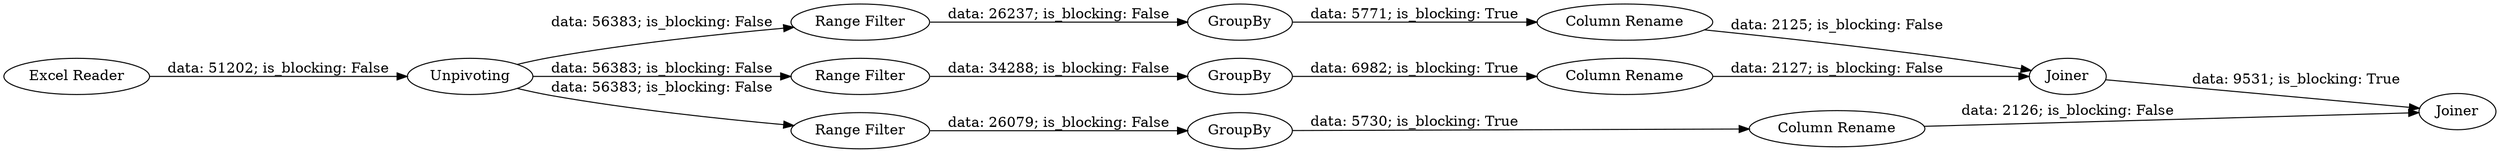 digraph {
	"6337720896571150638_10" [label="Column Rename"]
	"6337720896571150638_1" [label="Excel Reader"]
	"6337720896571150638_12" [label=Joiner]
	"6337720896571150638_3" [label="Range Filter"]
	"6337720896571150638_6" [label=GroupBy]
	"6337720896571150638_8" [label=GroupBy]
	"6337720896571150638_11" [label="Column Rename"]
	"6337720896571150638_13" [label=Joiner]
	"6337720896571150638_9" [label="Column Rename"]
	"6337720896571150638_4" [label="Range Filter"]
	"6337720896571150638_5" [label="Range Filter"]
	"6337720896571150638_7" [label=GroupBy]
	"6337720896571150638_2" [label=Unpivoting]
	"6337720896571150638_3" -> "6337720896571150638_6" [label="data: 26237; is_blocking: False"]
	"6337720896571150638_7" -> "6337720896571150638_10" [label="data: 6982; is_blocking: True"]
	"6337720896571150638_6" -> "6337720896571150638_9" [label="data: 5771; is_blocking: True"]
	"6337720896571150638_8" -> "6337720896571150638_11" [label="data: 5730; is_blocking: True"]
	"6337720896571150638_1" -> "6337720896571150638_2" [label="data: 51202; is_blocking: False"]
	"6337720896571150638_9" -> "6337720896571150638_12" [label="data: 2125; is_blocking: False"]
	"6337720896571150638_2" -> "6337720896571150638_3" [label="data: 56383; is_blocking: False"]
	"6337720896571150638_2" -> "6337720896571150638_5" [label="data: 56383; is_blocking: False"]
	"6337720896571150638_12" -> "6337720896571150638_13" [label="data: 9531; is_blocking: True"]
	"6337720896571150638_4" -> "6337720896571150638_7" [label="data: 34288; is_blocking: False"]
	"6337720896571150638_2" -> "6337720896571150638_4" [label="data: 56383; is_blocking: False"]
	"6337720896571150638_10" -> "6337720896571150638_12" [label="data: 2127; is_blocking: False"]
	"6337720896571150638_11" -> "6337720896571150638_13" [label="data: 2126; is_blocking: False"]
	"6337720896571150638_5" -> "6337720896571150638_8" [label="data: 26079; is_blocking: False"]
	rankdir=LR
}
